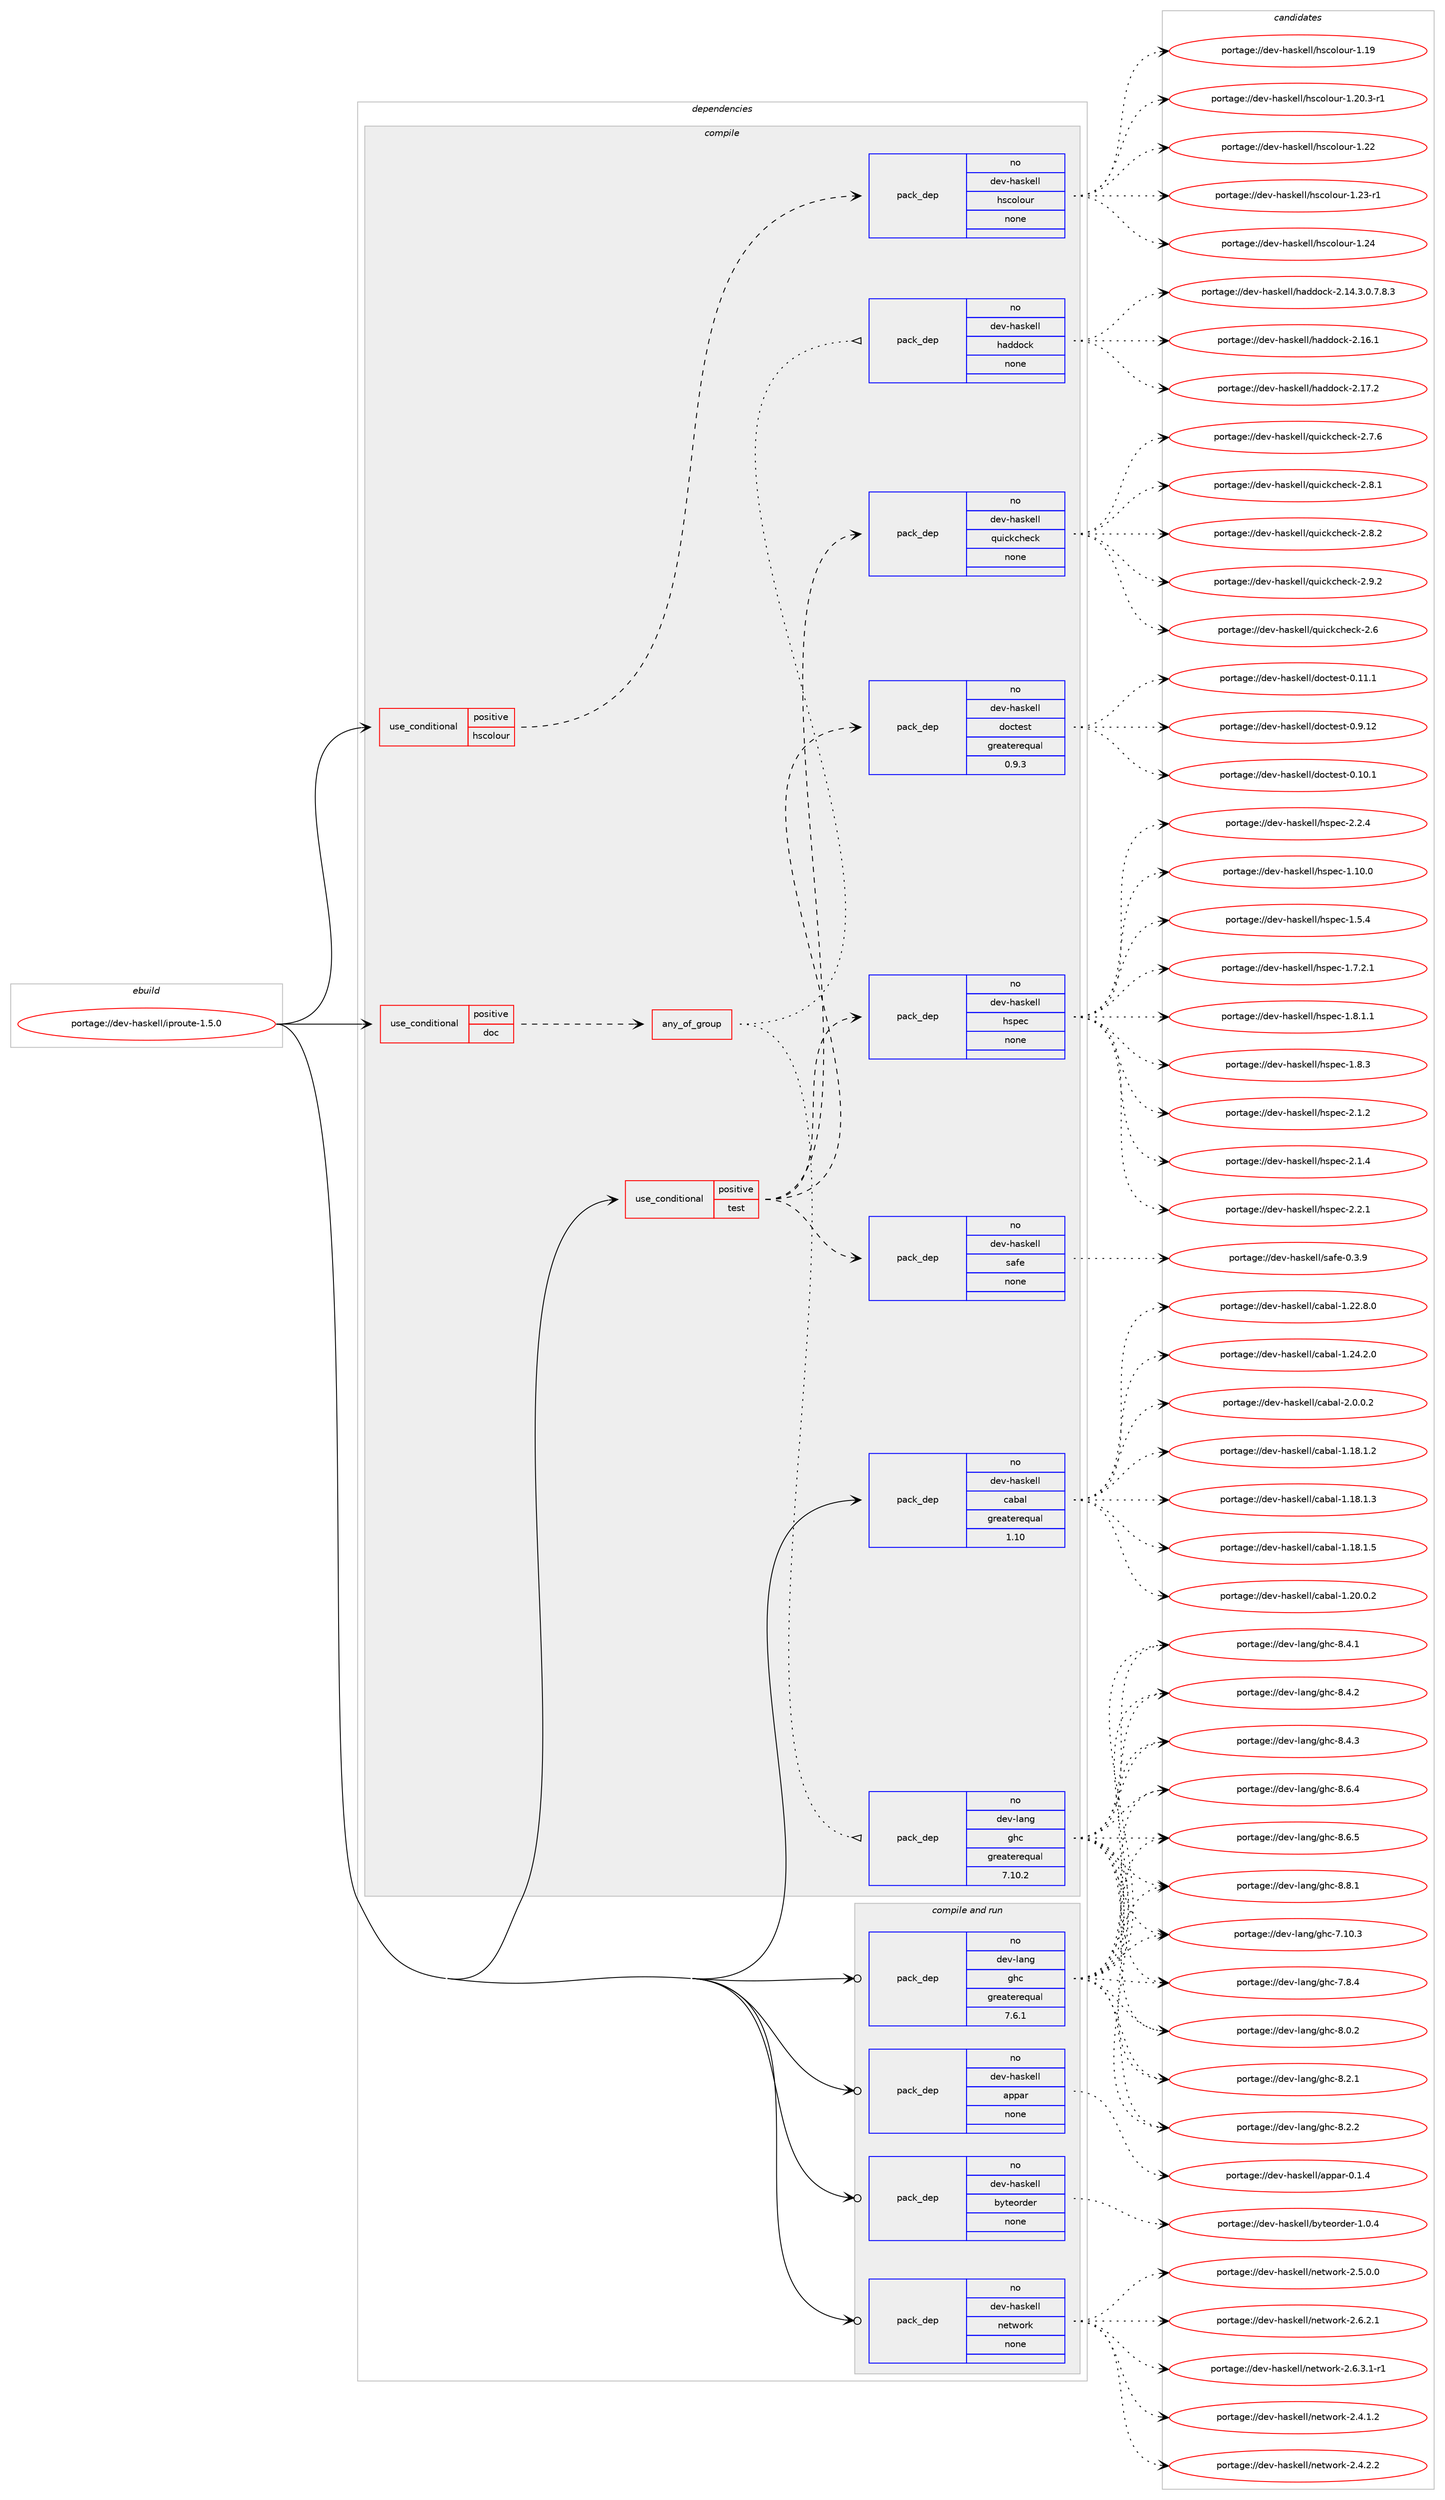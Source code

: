 digraph prolog {

# *************
# Graph options
# *************

newrank=true;
concentrate=true;
compound=true;
graph [rankdir=LR,fontname=Helvetica,fontsize=10,ranksep=1.5];#, ranksep=2.5, nodesep=0.2];
edge  [arrowhead=vee];
node  [fontname=Helvetica,fontsize=10];

# **********
# The ebuild
# **********

subgraph cluster_leftcol {
color=gray;
rank=same;
label=<<i>ebuild</i>>;
id [label="portage://dev-haskell/iproute-1.5.0", color=red, width=4, href="../dev-haskell/iproute-1.5.0.svg"];
}

# ****************
# The dependencies
# ****************

subgraph cluster_midcol {
color=gray;
label=<<i>dependencies</i>>;
subgraph cluster_compile {
fillcolor="#eeeeee";
style=filled;
label=<<i>compile</i>>;
subgraph cond15874 {
dependency72503 [label=<<TABLE BORDER="0" CELLBORDER="1" CELLSPACING="0" CELLPADDING="4"><TR><TD ROWSPAN="3" CELLPADDING="10">use_conditional</TD></TR><TR><TD>positive</TD></TR><TR><TD>doc</TD></TR></TABLE>>, shape=none, color=red];
subgraph any1936 {
dependency72504 [label=<<TABLE BORDER="0" CELLBORDER="1" CELLSPACING="0" CELLPADDING="4"><TR><TD CELLPADDING="10">any_of_group</TD></TR></TABLE>>, shape=none, color=red];subgraph pack54636 {
dependency72505 [label=<<TABLE BORDER="0" CELLBORDER="1" CELLSPACING="0" CELLPADDING="4" WIDTH="220"><TR><TD ROWSPAN="6" CELLPADDING="30">pack_dep</TD></TR><TR><TD WIDTH="110">no</TD></TR><TR><TD>dev-haskell</TD></TR><TR><TD>haddock</TD></TR><TR><TD>none</TD></TR><TR><TD></TD></TR></TABLE>>, shape=none, color=blue];
}
dependency72504:e -> dependency72505:w [weight=20,style="dotted",arrowhead="oinv"];
subgraph pack54637 {
dependency72506 [label=<<TABLE BORDER="0" CELLBORDER="1" CELLSPACING="0" CELLPADDING="4" WIDTH="220"><TR><TD ROWSPAN="6" CELLPADDING="30">pack_dep</TD></TR><TR><TD WIDTH="110">no</TD></TR><TR><TD>dev-lang</TD></TR><TR><TD>ghc</TD></TR><TR><TD>greaterequal</TD></TR><TR><TD>7.10.2</TD></TR></TABLE>>, shape=none, color=blue];
}
dependency72504:e -> dependency72506:w [weight=20,style="dotted",arrowhead="oinv"];
}
dependency72503:e -> dependency72504:w [weight=20,style="dashed",arrowhead="vee"];
}
id:e -> dependency72503:w [weight=20,style="solid",arrowhead="vee"];
subgraph cond15875 {
dependency72507 [label=<<TABLE BORDER="0" CELLBORDER="1" CELLSPACING="0" CELLPADDING="4"><TR><TD ROWSPAN="3" CELLPADDING="10">use_conditional</TD></TR><TR><TD>positive</TD></TR><TR><TD>hscolour</TD></TR></TABLE>>, shape=none, color=red];
subgraph pack54638 {
dependency72508 [label=<<TABLE BORDER="0" CELLBORDER="1" CELLSPACING="0" CELLPADDING="4" WIDTH="220"><TR><TD ROWSPAN="6" CELLPADDING="30">pack_dep</TD></TR><TR><TD WIDTH="110">no</TD></TR><TR><TD>dev-haskell</TD></TR><TR><TD>hscolour</TD></TR><TR><TD>none</TD></TR><TR><TD></TD></TR></TABLE>>, shape=none, color=blue];
}
dependency72507:e -> dependency72508:w [weight=20,style="dashed",arrowhead="vee"];
}
id:e -> dependency72507:w [weight=20,style="solid",arrowhead="vee"];
subgraph cond15876 {
dependency72509 [label=<<TABLE BORDER="0" CELLBORDER="1" CELLSPACING="0" CELLPADDING="4"><TR><TD ROWSPAN="3" CELLPADDING="10">use_conditional</TD></TR><TR><TD>positive</TD></TR><TR><TD>test</TD></TR></TABLE>>, shape=none, color=red];
subgraph pack54639 {
dependency72510 [label=<<TABLE BORDER="0" CELLBORDER="1" CELLSPACING="0" CELLPADDING="4" WIDTH="220"><TR><TD ROWSPAN="6" CELLPADDING="30">pack_dep</TD></TR><TR><TD WIDTH="110">no</TD></TR><TR><TD>dev-haskell</TD></TR><TR><TD>doctest</TD></TR><TR><TD>greaterequal</TD></TR><TR><TD>0.9.3</TD></TR></TABLE>>, shape=none, color=blue];
}
dependency72509:e -> dependency72510:w [weight=20,style="dashed",arrowhead="vee"];
subgraph pack54640 {
dependency72511 [label=<<TABLE BORDER="0" CELLBORDER="1" CELLSPACING="0" CELLPADDING="4" WIDTH="220"><TR><TD ROWSPAN="6" CELLPADDING="30">pack_dep</TD></TR><TR><TD WIDTH="110">no</TD></TR><TR><TD>dev-haskell</TD></TR><TR><TD>hspec</TD></TR><TR><TD>none</TD></TR><TR><TD></TD></TR></TABLE>>, shape=none, color=blue];
}
dependency72509:e -> dependency72511:w [weight=20,style="dashed",arrowhead="vee"];
subgraph pack54641 {
dependency72512 [label=<<TABLE BORDER="0" CELLBORDER="1" CELLSPACING="0" CELLPADDING="4" WIDTH="220"><TR><TD ROWSPAN="6" CELLPADDING="30">pack_dep</TD></TR><TR><TD WIDTH="110">no</TD></TR><TR><TD>dev-haskell</TD></TR><TR><TD>quickcheck</TD></TR><TR><TD>none</TD></TR><TR><TD></TD></TR></TABLE>>, shape=none, color=blue];
}
dependency72509:e -> dependency72512:w [weight=20,style="dashed",arrowhead="vee"];
subgraph pack54642 {
dependency72513 [label=<<TABLE BORDER="0" CELLBORDER="1" CELLSPACING="0" CELLPADDING="4" WIDTH="220"><TR><TD ROWSPAN="6" CELLPADDING="30">pack_dep</TD></TR><TR><TD WIDTH="110">no</TD></TR><TR><TD>dev-haskell</TD></TR><TR><TD>safe</TD></TR><TR><TD>none</TD></TR><TR><TD></TD></TR></TABLE>>, shape=none, color=blue];
}
dependency72509:e -> dependency72513:w [weight=20,style="dashed",arrowhead="vee"];
}
id:e -> dependency72509:w [weight=20,style="solid",arrowhead="vee"];
subgraph pack54643 {
dependency72514 [label=<<TABLE BORDER="0" CELLBORDER="1" CELLSPACING="0" CELLPADDING="4" WIDTH="220"><TR><TD ROWSPAN="6" CELLPADDING="30">pack_dep</TD></TR><TR><TD WIDTH="110">no</TD></TR><TR><TD>dev-haskell</TD></TR><TR><TD>cabal</TD></TR><TR><TD>greaterequal</TD></TR><TR><TD>1.10</TD></TR></TABLE>>, shape=none, color=blue];
}
id:e -> dependency72514:w [weight=20,style="solid",arrowhead="vee"];
}
subgraph cluster_compileandrun {
fillcolor="#eeeeee";
style=filled;
label=<<i>compile and run</i>>;
subgraph pack54644 {
dependency72515 [label=<<TABLE BORDER="0" CELLBORDER="1" CELLSPACING="0" CELLPADDING="4" WIDTH="220"><TR><TD ROWSPAN="6" CELLPADDING="30">pack_dep</TD></TR><TR><TD WIDTH="110">no</TD></TR><TR><TD>dev-haskell</TD></TR><TR><TD>appar</TD></TR><TR><TD>none</TD></TR><TR><TD></TD></TR></TABLE>>, shape=none, color=blue];
}
id:e -> dependency72515:w [weight=20,style="solid",arrowhead="odotvee"];
subgraph pack54645 {
dependency72516 [label=<<TABLE BORDER="0" CELLBORDER="1" CELLSPACING="0" CELLPADDING="4" WIDTH="220"><TR><TD ROWSPAN="6" CELLPADDING="30">pack_dep</TD></TR><TR><TD WIDTH="110">no</TD></TR><TR><TD>dev-haskell</TD></TR><TR><TD>byteorder</TD></TR><TR><TD>none</TD></TR><TR><TD></TD></TR></TABLE>>, shape=none, color=blue];
}
id:e -> dependency72516:w [weight=20,style="solid",arrowhead="odotvee"];
subgraph pack54646 {
dependency72517 [label=<<TABLE BORDER="0" CELLBORDER="1" CELLSPACING="0" CELLPADDING="4" WIDTH="220"><TR><TD ROWSPAN="6" CELLPADDING="30">pack_dep</TD></TR><TR><TD WIDTH="110">no</TD></TR><TR><TD>dev-haskell</TD></TR><TR><TD>network</TD></TR><TR><TD>none</TD></TR><TR><TD></TD></TR></TABLE>>, shape=none, color=blue];
}
id:e -> dependency72517:w [weight=20,style="solid",arrowhead="odotvee"];
subgraph pack54647 {
dependency72518 [label=<<TABLE BORDER="0" CELLBORDER="1" CELLSPACING="0" CELLPADDING="4" WIDTH="220"><TR><TD ROWSPAN="6" CELLPADDING="30">pack_dep</TD></TR><TR><TD WIDTH="110">no</TD></TR><TR><TD>dev-lang</TD></TR><TR><TD>ghc</TD></TR><TR><TD>greaterequal</TD></TR><TR><TD>7.6.1</TD></TR></TABLE>>, shape=none, color=blue];
}
id:e -> dependency72518:w [weight=20,style="solid",arrowhead="odotvee"];
}
subgraph cluster_run {
fillcolor="#eeeeee";
style=filled;
label=<<i>run</i>>;
}
}

# **************
# The candidates
# **************

subgraph cluster_choices {
rank=same;
color=gray;
label=<<i>candidates</i>>;

subgraph choice54636 {
color=black;
nodesep=1;
choiceportage1001011184510497115107101108108471049710010011199107455046495246514648465546564651 [label="portage://dev-haskell/haddock-2.14.3.0.7.8.3", color=red, width=4,href="../dev-haskell/haddock-2.14.3.0.7.8.3.svg"];
choiceportage100101118451049711510710110810847104971001001119910745504649544649 [label="portage://dev-haskell/haddock-2.16.1", color=red, width=4,href="../dev-haskell/haddock-2.16.1.svg"];
choiceportage100101118451049711510710110810847104971001001119910745504649554650 [label="portage://dev-haskell/haddock-2.17.2", color=red, width=4,href="../dev-haskell/haddock-2.17.2.svg"];
dependency72505:e -> choiceportage1001011184510497115107101108108471049710010011199107455046495246514648465546564651:w [style=dotted,weight="100"];
dependency72505:e -> choiceportage100101118451049711510710110810847104971001001119910745504649544649:w [style=dotted,weight="100"];
dependency72505:e -> choiceportage100101118451049711510710110810847104971001001119910745504649554650:w [style=dotted,weight="100"];
}
subgraph choice54637 {
color=black;
nodesep=1;
choiceportage1001011184510897110103471031049945554649484651 [label="portage://dev-lang/ghc-7.10.3", color=red, width=4,href="../dev-lang/ghc-7.10.3.svg"];
choiceportage10010111845108971101034710310499455546564652 [label="portage://dev-lang/ghc-7.8.4", color=red, width=4,href="../dev-lang/ghc-7.8.4.svg"];
choiceportage10010111845108971101034710310499455646484650 [label="portage://dev-lang/ghc-8.0.2", color=red, width=4,href="../dev-lang/ghc-8.0.2.svg"];
choiceportage10010111845108971101034710310499455646504649 [label="portage://dev-lang/ghc-8.2.1", color=red, width=4,href="../dev-lang/ghc-8.2.1.svg"];
choiceportage10010111845108971101034710310499455646504650 [label="portage://dev-lang/ghc-8.2.2", color=red, width=4,href="../dev-lang/ghc-8.2.2.svg"];
choiceportage10010111845108971101034710310499455646524649 [label="portage://dev-lang/ghc-8.4.1", color=red, width=4,href="../dev-lang/ghc-8.4.1.svg"];
choiceportage10010111845108971101034710310499455646524650 [label="portage://dev-lang/ghc-8.4.2", color=red, width=4,href="../dev-lang/ghc-8.4.2.svg"];
choiceportage10010111845108971101034710310499455646524651 [label="portage://dev-lang/ghc-8.4.3", color=red, width=4,href="../dev-lang/ghc-8.4.3.svg"];
choiceportage10010111845108971101034710310499455646544652 [label="portage://dev-lang/ghc-8.6.4", color=red, width=4,href="../dev-lang/ghc-8.6.4.svg"];
choiceportage10010111845108971101034710310499455646544653 [label="portage://dev-lang/ghc-8.6.5", color=red, width=4,href="../dev-lang/ghc-8.6.5.svg"];
choiceportage10010111845108971101034710310499455646564649 [label="portage://dev-lang/ghc-8.8.1", color=red, width=4,href="../dev-lang/ghc-8.8.1.svg"];
dependency72506:e -> choiceportage1001011184510897110103471031049945554649484651:w [style=dotted,weight="100"];
dependency72506:e -> choiceportage10010111845108971101034710310499455546564652:w [style=dotted,weight="100"];
dependency72506:e -> choiceportage10010111845108971101034710310499455646484650:w [style=dotted,weight="100"];
dependency72506:e -> choiceportage10010111845108971101034710310499455646504649:w [style=dotted,weight="100"];
dependency72506:e -> choiceportage10010111845108971101034710310499455646504650:w [style=dotted,weight="100"];
dependency72506:e -> choiceportage10010111845108971101034710310499455646524649:w [style=dotted,weight="100"];
dependency72506:e -> choiceportage10010111845108971101034710310499455646524650:w [style=dotted,weight="100"];
dependency72506:e -> choiceportage10010111845108971101034710310499455646524651:w [style=dotted,weight="100"];
dependency72506:e -> choiceportage10010111845108971101034710310499455646544652:w [style=dotted,weight="100"];
dependency72506:e -> choiceportage10010111845108971101034710310499455646544653:w [style=dotted,weight="100"];
dependency72506:e -> choiceportage10010111845108971101034710310499455646564649:w [style=dotted,weight="100"];
}
subgraph choice54638 {
color=black;
nodesep=1;
choiceportage100101118451049711510710110810847104115991111081111171144549464957 [label="portage://dev-haskell/hscolour-1.19", color=red, width=4,href="../dev-haskell/hscolour-1.19.svg"];
choiceportage10010111845104971151071011081084710411599111108111117114454946504846514511449 [label="portage://dev-haskell/hscolour-1.20.3-r1", color=red, width=4,href="../dev-haskell/hscolour-1.20.3-r1.svg"];
choiceportage100101118451049711510710110810847104115991111081111171144549465050 [label="portage://dev-haskell/hscolour-1.22", color=red, width=4,href="../dev-haskell/hscolour-1.22.svg"];
choiceportage1001011184510497115107101108108471041159911110811111711445494650514511449 [label="portage://dev-haskell/hscolour-1.23-r1", color=red, width=4,href="../dev-haskell/hscolour-1.23-r1.svg"];
choiceportage100101118451049711510710110810847104115991111081111171144549465052 [label="portage://dev-haskell/hscolour-1.24", color=red, width=4,href="../dev-haskell/hscolour-1.24.svg"];
dependency72508:e -> choiceportage100101118451049711510710110810847104115991111081111171144549464957:w [style=dotted,weight="100"];
dependency72508:e -> choiceportage10010111845104971151071011081084710411599111108111117114454946504846514511449:w [style=dotted,weight="100"];
dependency72508:e -> choiceportage100101118451049711510710110810847104115991111081111171144549465050:w [style=dotted,weight="100"];
dependency72508:e -> choiceportage1001011184510497115107101108108471041159911110811111711445494650514511449:w [style=dotted,weight="100"];
dependency72508:e -> choiceportage100101118451049711510710110810847104115991111081111171144549465052:w [style=dotted,weight="100"];
}
subgraph choice54639 {
color=black;
nodesep=1;
choiceportage1001011184510497115107101108108471001119911610111511645484649484649 [label="portage://dev-haskell/doctest-0.10.1", color=red, width=4,href="../dev-haskell/doctest-0.10.1.svg"];
choiceportage1001011184510497115107101108108471001119911610111511645484649494649 [label="portage://dev-haskell/doctest-0.11.1", color=red, width=4,href="../dev-haskell/doctest-0.11.1.svg"];
choiceportage1001011184510497115107101108108471001119911610111511645484657464950 [label="portage://dev-haskell/doctest-0.9.12", color=red, width=4,href="../dev-haskell/doctest-0.9.12.svg"];
dependency72510:e -> choiceportage1001011184510497115107101108108471001119911610111511645484649484649:w [style=dotted,weight="100"];
dependency72510:e -> choiceportage1001011184510497115107101108108471001119911610111511645484649494649:w [style=dotted,weight="100"];
dependency72510:e -> choiceportage1001011184510497115107101108108471001119911610111511645484657464950:w [style=dotted,weight="100"];
}
subgraph choice54640 {
color=black;
nodesep=1;
choiceportage1001011184510497115107101108108471041151121019945494649484648 [label="portage://dev-haskell/hspec-1.10.0", color=red, width=4,href="../dev-haskell/hspec-1.10.0.svg"];
choiceportage10010111845104971151071011081084710411511210199454946534652 [label="portage://dev-haskell/hspec-1.5.4", color=red, width=4,href="../dev-haskell/hspec-1.5.4.svg"];
choiceportage100101118451049711510710110810847104115112101994549465546504649 [label="portage://dev-haskell/hspec-1.7.2.1", color=red, width=4,href="../dev-haskell/hspec-1.7.2.1.svg"];
choiceportage100101118451049711510710110810847104115112101994549465646494649 [label="portage://dev-haskell/hspec-1.8.1.1", color=red, width=4,href="../dev-haskell/hspec-1.8.1.1.svg"];
choiceportage10010111845104971151071011081084710411511210199454946564651 [label="portage://dev-haskell/hspec-1.8.3", color=red, width=4,href="../dev-haskell/hspec-1.8.3.svg"];
choiceportage10010111845104971151071011081084710411511210199455046494650 [label="portage://dev-haskell/hspec-2.1.2", color=red, width=4,href="../dev-haskell/hspec-2.1.2.svg"];
choiceportage10010111845104971151071011081084710411511210199455046494652 [label="portage://dev-haskell/hspec-2.1.4", color=red, width=4,href="../dev-haskell/hspec-2.1.4.svg"];
choiceportage10010111845104971151071011081084710411511210199455046504649 [label="portage://dev-haskell/hspec-2.2.1", color=red, width=4,href="../dev-haskell/hspec-2.2.1.svg"];
choiceportage10010111845104971151071011081084710411511210199455046504652 [label="portage://dev-haskell/hspec-2.2.4", color=red, width=4,href="../dev-haskell/hspec-2.2.4.svg"];
dependency72511:e -> choiceportage1001011184510497115107101108108471041151121019945494649484648:w [style=dotted,weight="100"];
dependency72511:e -> choiceportage10010111845104971151071011081084710411511210199454946534652:w [style=dotted,weight="100"];
dependency72511:e -> choiceportage100101118451049711510710110810847104115112101994549465546504649:w [style=dotted,weight="100"];
dependency72511:e -> choiceportage100101118451049711510710110810847104115112101994549465646494649:w [style=dotted,weight="100"];
dependency72511:e -> choiceportage10010111845104971151071011081084710411511210199454946564651:w [style=dotted,weight="100"];
dependency72511:e -> choiceportage10010111845104971151071011081084710411511210199455046494650:w [style=dotted,weight="100"];
dependency72511:e -> choiceportage10010111845104971151071011081084710411511210199455046494652:w [style=dotted,weight="100"];
dependency72511:e -> choiceportage10010111845104971151071011081084710411511210199455046504649:w [style=dotted,weight="100"];
dependency72511:e -> choiceportage10010111845104971151071011081084710411511210199455046504652:w [style=dotted,weight="100"];
}
subgraph choice54641 {
color=black;
nodesep=1;
choiceportage10010111845104971151071011081084711311710599107991041019910745504654 [label="portage://dev-haskell/quickcheck-2.6", color=red, width=4,href="../dev-haskell/quickcheck-2.6.svg"];
choiceportage100101118451049711510710110810847113117105991079910410199107455046554654 [label="portage://dev-haskell/quickcheck-2.7.6", color=red, width=4,href="../dev-haskell/quickcheck-2.7.6.svg"];
choiceportage100101118451049711510710110810847113117105991079910410199107455046564649 [label="portage://dev-haskell/quickcheck-2.8.1", color=red, width=4,href="../dev-haskell/quickcheck-2.8.1.svg"];
choiceportage100101118451049711510710110810847113117105991079910410199107455046564650 [label="portage://dev-haskell/quickcheck-2.8.2", color=red, width=4,href="../dev-haskell/quickcheck-2.8.2.svg"];
choiceportage100101118451049711510710110810847113117105991079910410199107455046574650 [label="portage://dev-haskell/quickcheck-2.9.2", color=red, width=4,href="../dev-haskell/quickcheck-2.9.2.svg"];
dependency72512:e -> choiceportage10010111845104971151071011081084711311710599107991041019910745504654:w [style=dotted,weight="100"];
dependency72512:e -> choiceportage100101118451049711510710110810847113117105991079910410199107455046554654:w [style=dotted,weight="100"];
dependency72512:e -> choiceportage100101118451049711510710110810847113117105991079910410199107455046564649:w [style=dotted,weight="100"];
dependency72512:e -> choiceportage100101118451049711510710110810847113117105991079910410199107455046564650:w [style=dotted,weight="100"];
dependency72512:e -> choiceportage100101118451049711510710110810847113117105991079910410199107455046574650:w [style=dotted,weight="100"];
}
subgraph choice54642 {
color=black;
nodesep=1;
choiceportage10010111845104971151071011081084711597102101454846514657 [label="portage://dev-haskell/safe-0.3.9", color=red, width=4,href="../dev-haskell/safe-0.3.9.svg"];
dependency72513:e -> choiceportage10010111845104971151071011081084711597102101454846514657:w [style=dotted,weight="100"];
}
subgraph choice54643 {
color=black;
nodesep=1;
choiceportage10010111845104971151071011081084799979897108454946495646494650 [label="portage://dev-haskell/cabal-1.18.1.2", color=red, width=4,href="../dev-haskell/cabal-1.18.1.2.svg"];
choiceportage10010111845104971151071011081084799979897108454946495646494651 [label="portage://dev-haskell/cabal-1.18.1.3", color=red, width=4,href="../dev-haskell/cabal-1.18.1.3.svg"];
choiceportage10010111845104971151071011081084799979897108454946495646494653 [label="portage://dev-haskell/cabal-1.18.1.5", color=red, width=4,href="../dev-haskell/cabal-1.18.1.5.svg"];
choiceportage10010111845104971151071011081084799979897108454946504846484650 [label="portage://dev-haskell/cabal-1.20.0.2", color=red, width=4,href="../dev-haskell/cabal-1.20.0.2.svg"];
choiceportage10010111845104971151071011081084799979897108454946505046564648 [label="portage://dev-haskell/cabal-1.22.8.0", color=red, width=4,href="../dev-haskell/cabal-1.22.8.0.svg"];
choiceportage10010111845104971151071011081084799979897108454946505246504648 [label="portage://dev-haskell/cabal-1.24.2.0", color=red, width=4,href="../dev-haskell/cabal-1.24.2.0.svg"];
choiceportage100101118451049711510710110810847999798971084550464846484650 [label="portage://dev-haskell/cabal-2.0.0.2", color=red, width=4,href="../dev-haskell/cabal-2.0.0.2.svg"];
dependency72514:e -> choiceportage10010111845104971151071011081084799979897108454946495646494650:w [style=dotted,weight="100"];
dependency72514:e -> choiceportage10010111845104971151071011081084799979897108454946495646494651:w [style=dotted,weight="100"];
dependency72514:e -> choiceportage10010111845104971151071011081084799979897108454946495646494653:w [style=dotted,weight="100"];
dependency72514:e -> choiceportage10010111845104971151071011081084799979897108454946504846484650:w [style=dotted,weight="100"];
dependency72514:e -> choiceportage10010111845104971151071011081084799979897108454946505046564648:w [style=dotted,weight="100"];
dependency72514:e -> choiceportage10010111845104971151071011081084799979897108454946505246504648:w [style=dotted,weight="100"];
dependency72514:e -> choiceportage100101118451049711510710110810847999798971084550464846484650:w [style=dotted,weight="100"];
}
subgraph choice54644 {
color=black;
nodesep=1;
choiceportage1001011184510497115107101108108479711211297114454846494652 [label="portage://dev-haskell/appar-0.1.4", color=red, width=4,href="../dev-haskell/appar-0.1.4.svg"];
dependency72515:e -> choiceportage1001011184510497115107101108108479711211297114454846494652:w [style=dotted,weight="100"];
}
subgraph choice54645 {
color=black;
nodesep=1;
choiceportage10010111845104971151071011081084798121116101111114100101114454946484652 [label="portage://dev-haskell/byteorder-1.0.4", color=red, width=4,href="../dev-haskell/byteorder-1.0.4.svg"];
dependency72516:e -> choiceportage10010111845104971151071011081084798121116101111114100101114454946484652:w [style=dotted,weight="100"];
}
subgraph choice54646 {
color=black;
nodesep=1;
choiceportage1001011184510497115107101108108471101011161191111141074550465246494650 [label="portage://dev-haskell/network-2.4.1.2", color=red, width=4,href="../dev-haskell/network-2.4.1.2.svg"];
choiceportage1001011184510497115107101108108471101011161191111141074550465246504650 [label="portage://dev-haskell/network-2.4.2.2", color=red, width=4,href="../dev-haskell/network-2.4.2.2.svg"];
choiceportage1001011184510497115107101108108471101011161191111141074550465346484648 [label="portage://dev-haskell/network-2.5.0.0", color=red, width=4,href="../dev-haskell/network-2.5.0.0.svg"];
choiceportage1001011184510497115107101108108471101011161191111141074550465446504649 [label="portage://dev-haskell/network-2.6.2.1", color=red, width=4,href="../dev-haskell/network-2.6.2.1.svg"];
choiceportage10010111845104971151071011081084711010111611911111410745504654465146494511449 [label="portage://dev-haskell/network-2.6.3.1-r1", color=red, width=4,href="../dev-haskell/network-2.6.3.1-r1.svg"];
dependency72517:e -> choiceportage1001011184510497115107101108108471101011161191111141074550465246494650:w [style=dotted,weight="100"];
dependency72517:e -> choiceportage1001011184510497115107101108108471101011161191111141074550465246504650:w [style=dotted,weight="100"];
dependency72517:e -> choiceportage1001011184510497115107101108108471101011161191111141074550465346484648:w [style=dotted,weight="100"];
dependency72517:e -> choiceportage1001011184510497115107101108108471101011161191111141074550465446504649:w [style=dotted,weight="100"];
dependency72517:e -> choiceportage10010111845104971151071011081084711010111611911111410745504654465146494511449:w [style=dotted,weight="100"];
}
subgraph choice54647 {
color=black;
nodesep=1;
choiceportage1001011184510897110103471031049945554649484651 [label="portage://dev-lang/ghc-7.10.3", color=red, width=4,href="../dev-lang/ghc-7.10.3.svg"];
choiceportage10010111845108971101034710310499455546564652 [label="portage://dev-lang/ghc-7.8.4", color=red, width=4,href="../dev-lang/ghc-7.8.4.svg"];
choiceportage10010111845108971101034710310499455646484650 [label="portage://dev-lang/ghc-8.0.2", color=red, width=4,href="../dev-lang/ghc-8.0.2.svg"];
choiceportage10010111845108971101034710310499455646504649 [label="portage://dev-lang/ghc-8.2.1", color=red, width=4,href="../dev-lang/ghc-8.2.1.svg"];
choiceportage10010111845108971101034710310499455646504650 [label="portage://dev-lang/ghc-8.2.2", color=red, width=4,href="../dev-lang/ghc-8.2.2.svg"];
choiceportage10010111845108971101034710310499455646524649 [label="portage://dev-lang/ghc-8.4.1", color=red, width=4,href="../dev-lang/ghc-8.4.1.svg"];
choiceportage10010111845108971101034710310499455646524650 [label="portage://dev-lang/ghc-8.4.2", color=red, width=4,href="../dev-lang/ghc-8.4.2.svg"];
choiceportage10010111845108971101034710310499455646524651 [label="portage://dev-lang/ghc-8.4.3", color=red, width=4,href="../dev-lang/ghc-8.4.3.svg"];
choiceportage10010111845108971101034710310499455646544652 [label="portage://dev-lang/ghc-8.6.4", color=red, width=4,href="../dev-lang/ghc-8.6.4.svg"];
choiceportage10010111845108971101034710310499455646544653 [label="portage://dev-lang/ghc-8.6.5", color=red, width=4,href="../dev-lang/ghc-8.6.5.svg"];
choiceportage10010111845108971101034710310499455646564649 [label="portage://dev-lang/ghc-8.8.1", color=red, width=4,href="../dev-lang/ghc-8.8.1.svg"];
dependency72518:e -> choiceportage1001011184510897110103471031049945554649484651:w [style=dotted,weight="100"];
dependency72518:e -> choiceportage10010111845108971101034710310499455546564652:w [style=dotted,weight="100"];
dependency72518:e -> choiceportage10010111845108971101034710310499455646484650:w [style=dotted,weight="100"];
dependency72518:e -> choiceportage10010111845108971101034710310499455646504649:w [style=dotted,weight="100"];
dependency72518:e -> choiceportage10010111845108971101034710310499455646504650:w [style=dotted,weight="100"];
dependency72518:e -> choiceportage10010111845108971101034710310499455646524649:w [style=dotted,weight="100"];
dependency72518:e -> choiceportage10010111845108971101034710310499455646524650:w [style=dotted,weight="100"];
dependency72518:e -> choiceportage10010111845108971101034710310499455646524651:w [style=dotted,weight="100"];
dependency72518:e -> choiceportage10010111845108971101034710310499455646544652:w [style=dotted,weight="100"];
dependency72518:e -> choiceportage10010111845108971101034710310499455646544653:w [style=dotted,weight="100"];
dependency72518:e -> choiceportage10010111845108971101034710310499455646564649:w [style=dotted,weight="100"];
}
}

}
